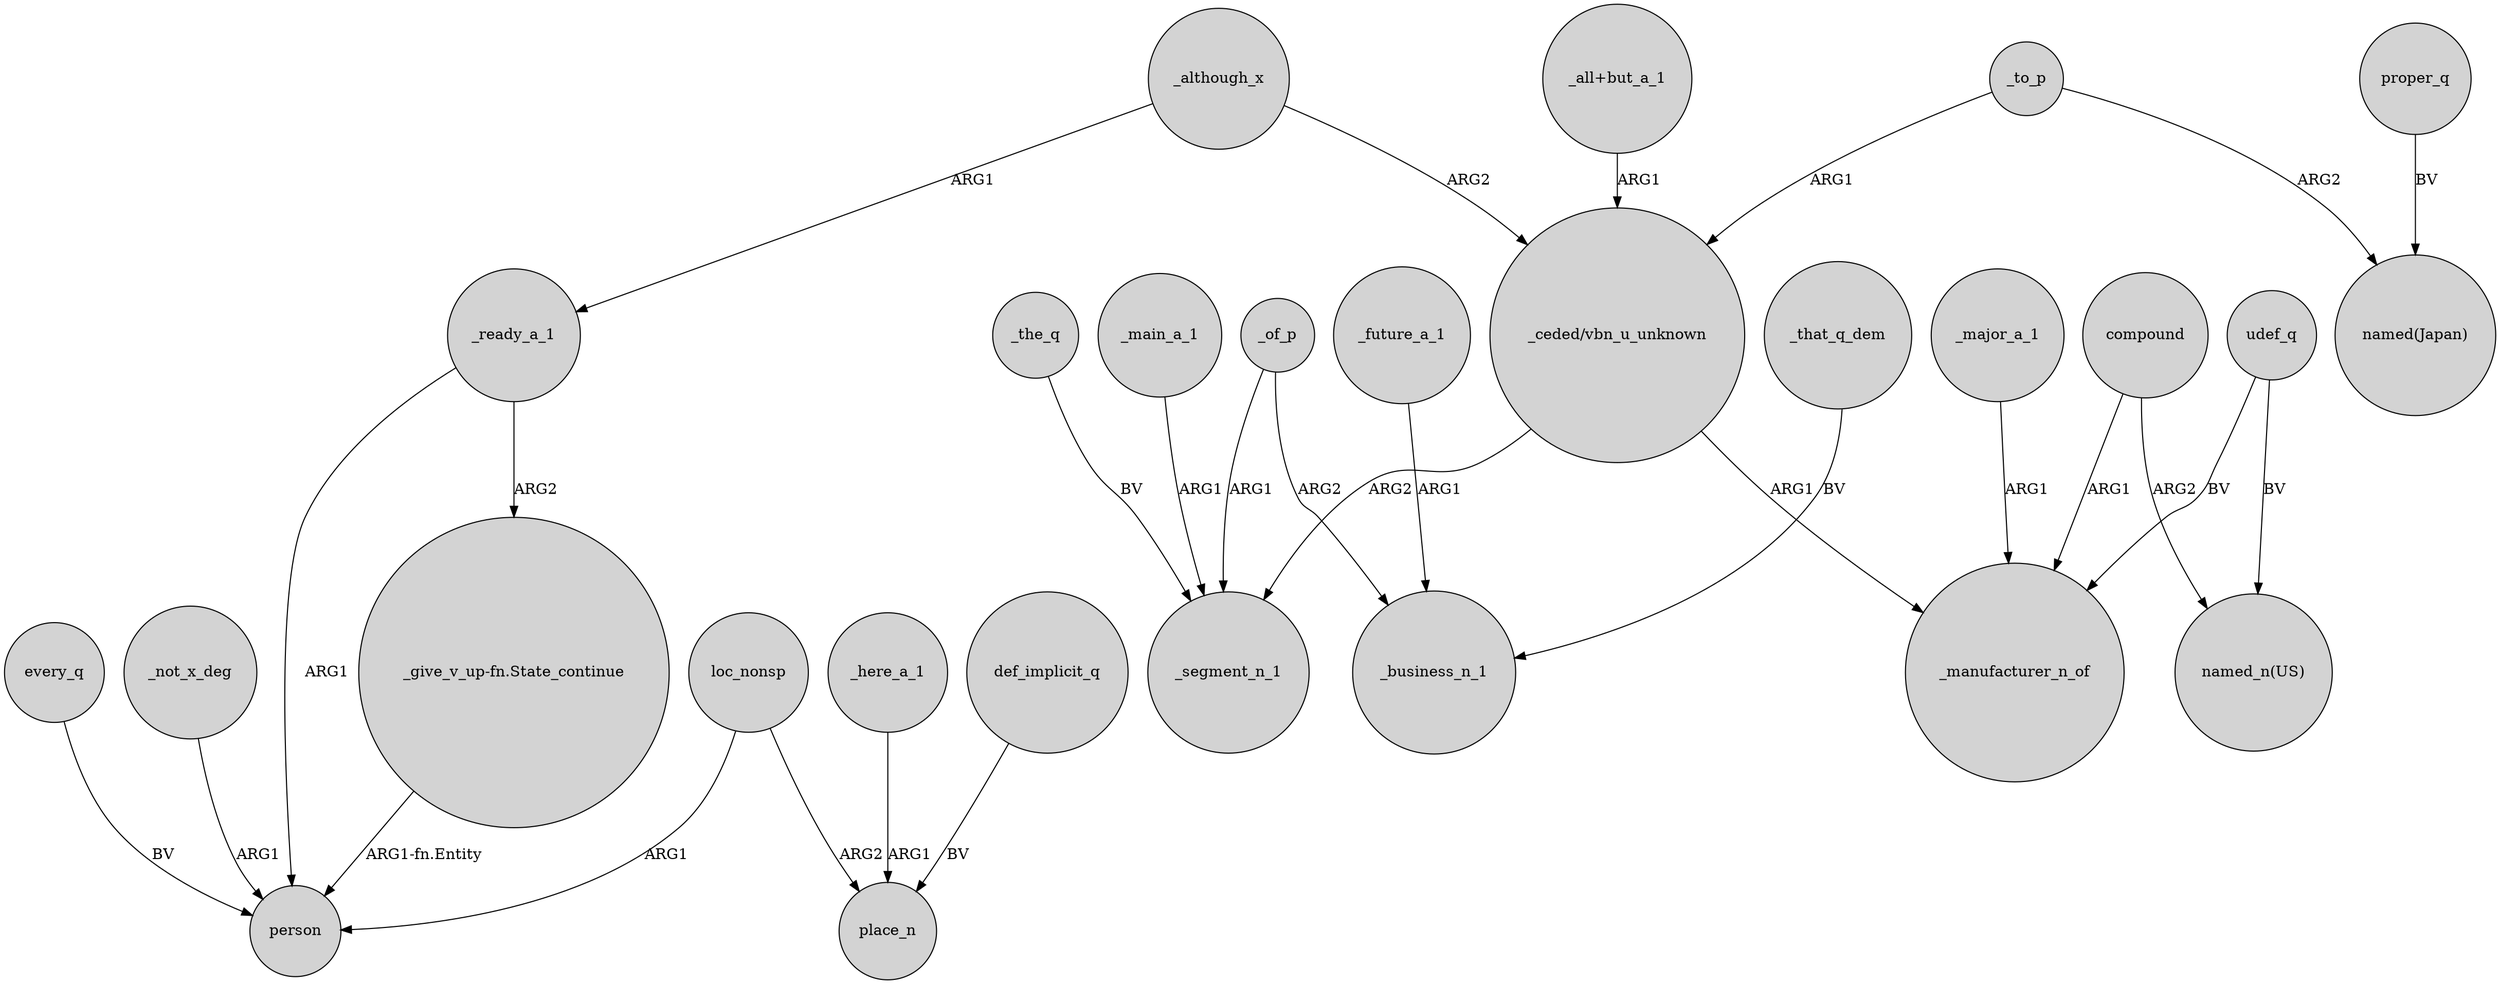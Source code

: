 digraph {
	node [shape=circle style=filled]
	"_give_v_up-fn.State_continue" -> person [label="ARG1-fn.Entity"]
	every_q -> person [label=BV]
	_to_p -> "named(Japan)" [label=ARG2]
	def_implicit_q -> place_n [label=BV]
	_main_a_1 -> _segment_n_1 [label=ARG1]
	"_all+but_a_1" -> "_ceded/vbn_u_unknown" [label=ARG1]
	_here_a_1 -> place_n [label=ARG1]
	_not_x_deg -> person [label=ARG1]
	"_ceded/vbn_u_unknown" -> _manufacturer_n_of [label=ARG1]
	_that_q_dem -> _business_n_1 [label=BV]
	loc_nonsp -> person [label=ARG1]
	_of_p -> _segment_n_1 [label=ARG1]
	_major_a_1 -> _manufacturer_n_of [label=ARG1]
	_although_x -> _ready_a_1 [label=ARG1]
	_although_x -> "_ceded/vbn_u_unknown" [label=ARG2]
	udef_q -> _manufacturer_n_of [label=BV]
	_ready_a_1 -> "_give_v_up-fn.State_continue" [label=ARG2]
	proper_q -> "named(Japan)" [label=BV]
	"_ceded/vbn_u_unknown" -> _segment_n_1 [label=ARG2]
	_to_p -> "_ceded/vbn_u_unknown" [label=ARG1]
	_of_p -> _business_n_1 [label=ARG2]
	_the_q -> _segment_n_1 [label=BV]
	loc_nonsp -> place_n [label=ARG2]
	compound -> _manufacturer_n_of [label=ARG1]
	_future_a_1 -> _business_n_1 [label=ARG1]
	compound -> "named_n(US)" [label=ARG2]
	_ready_a_1 -> person [label=ARG1]
	udef_q -> "named_n(US)" [label=BV]
}
